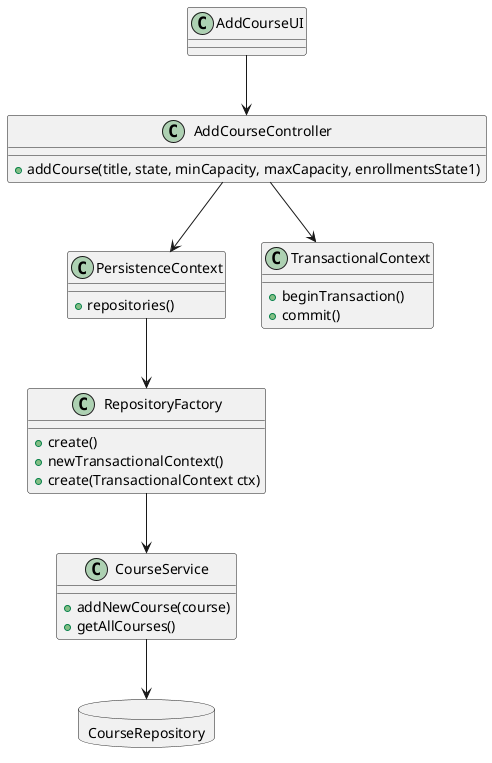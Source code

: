 @startuml
'https://plantuml.com/class-diagram

class AddCourseUI{
}

class AddCourseController{
+addCourse(title, state, minCapacity, maxCapacity, enrollmentsState1)
}

class CourseService{
+addNewCourse(course)
+getAllCourses()
}


class PersistenceContext{
+repositories()
}

class RepositoryFactory{
+create()
+newTransactionalContext()
+create(TransactionalContext ctx)
}

database CourseRepository{
}

class TransactionalContext{
+beginTransaction()
+commit()
}

AddCourseUI --> AddCourseController
AddCourseController-->PersistenceContext
AddCourseController-->TransactionalContext

CourseService --> CourseRepository

PersistenceContext-->RepositoryFactory

RepositoryFactory-->CourseService
@enduml